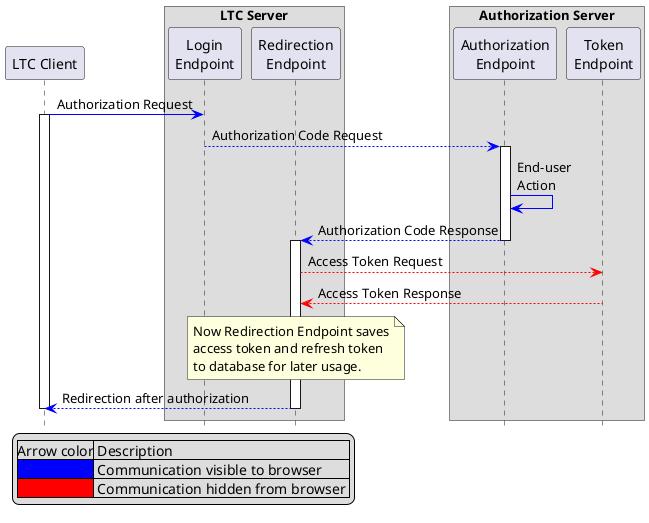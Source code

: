 @startuml
hide footbox
participant "LTC Client" as ltcc

box "LTC Server"
    participant "Login\nEndpoint" as ltcslogin
    participant "Redirection\nEndpoint" as ltcsredir
end box

box "Authorization Server"
	participant "Authorization\nEndpoint" as lrauth
	participant "Token\nEndpoint" as lrtoken
end box


ltcc [#0000FF]-> ltcslogin: Authorization Request
activate ltcc
ltcslogin [#0000FF]--> lrauth: Authorization Code Request
activate lrauth
lrauth [#0000FF]-> lrauth: End-user\nAction
lrauth [#0000FF]--> ltcsredir: Authorization Code Response
deactivate lrauth
activate ltcsredir
ltcsredir [#ff0000]--> lrtoken: Access Token Request
lrtoken [#ff0000]--> ltcsredir: Access Token Response
note over ltcsredir
    Now Redirection Endpoint saves
    access token and refresh token
    to database for later usage.
end note
ltcsredir [#0000FF]--> ltcc: Redirection after authorization
deactivate ltcsredir
deactivate ltcc

legend left
    |Arrow color| Description |
    |<#0000FF>| Communication visible to browser |
    |<#FF0000>| Communication hidden from browser |
endlegend

@enduml